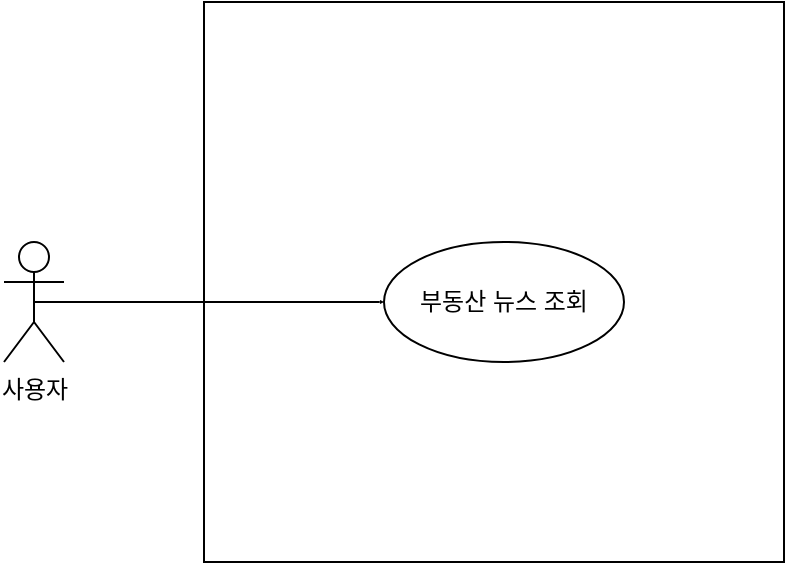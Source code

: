 <mxfile version="20.6.0" type="device"><diagram id="ka3LojQhG26WRkt4MAbv" name="페이지-1"><mxGraphModel dx="840" dy="960" grid="1" gridSize="10" guides="1" tooltips="1" connect="1" arrows="1" fold="1" page="1" pageScale="1" pageWidth="827" pageHeight="1169" math="0" shadow="0"><root><mxCell id="0"/><mxCell id="1" parent="0"/><mxCell id="CdVHAe6YTH8m6LNls26d-1" value="사용자" style="shape=umlActor;verticalLabelPosition=bottom;verticalAlign=top;html=1;outlineConnect=0;" parent="1" vertex="1"><mxGeometry x="320" y="470" width="30" height="60" as="geometry"/></mxCell><mxCell id="CdVHAe6YTH8m6LNls26d-4" value="" style="rounded=0;whiteSpace=wrap;html=1;" parent="1" vertex="1"><mxGeometry x="420" y="350" width="290" height="280" as="geometry"/></mxCell><mxCell id="eh1wWJtFIh837VZPBfe8-15" value="부동산 뉴스 조회" style="ellipse;whiteSpace=wrap;html=1;" vertex="1" parent="1"><mxGeometry x="510" y="470" width="120" height="60" as="geometry"/></mxCell><mxCell id="eh1wWJtFIh837VZPBfe8-16" value="" style="endArrow=open;endFill=1;endSize=0;html=1;rounded=0;entryX=0;entryY=0.5;entryDx=0;entryDy=0;startSize=0;exitX=0.5;exitY=0.5;exitDx=0;exitDy=0;exitPerimeter=0;" edge="1" parent="1" target="eh1wWJtFIh837VZPBfe8-15" source="CdVHAe6YTH8m6LNls26d-1"><mxGeometry width="160" relative="1" as="geometry"><mxPoint x="160" y="370" as="sourcePoint"/><mxPoint x="335" y="584" as="targetPoint"/></mxGeometry></mxCell></root></mxGraphModel></diagram></mxfile>